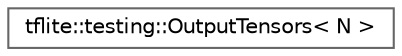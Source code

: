 digraph "Graphical Class Hierarchy"
{
 // LATEX_PDF_SIZE
  bgcolor="transparent";
  edge [fontname=Helvetica,fontsize=10,labelfontname=Helvetica,labelfontsize=10];
  node [fontname=Helvetica,fontsize=10,shape=box,height=0.2,width=0.4];
  rankdir="LR";
  Node0 [id="Node000000",label="tflite::testing::OutputTensors\< N \>",height=0.2,width=0.4,color="grey40", fillcolor="white", style="filled",URL="$structtflite_1_1testing_1_1_output_tensors.html",tooltip=" "];
}
